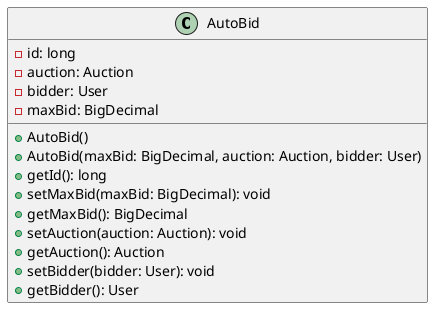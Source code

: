 @startuml
class AutoBid [[java:edu.sru.cpsc.webshopping.domain.market.AutoBid]] {
	-id: long
	-auction: Auction
	-bidder: User
	-maxBid: BigDecimal
	+AutoBid()
	+AutoBid(maxBid: BigDecimal, auction: Auction, bidder: User)
	+getId(): long
	+setMaxBid(maxBid: BigDecimal): void
	+getMaxBid(): BigDecimal
	+setAuction(auction: Auction): void
	+getAuction(): Auction
	+setBidder(bidder: User): void
	+getBidder(): User
}
@enduml